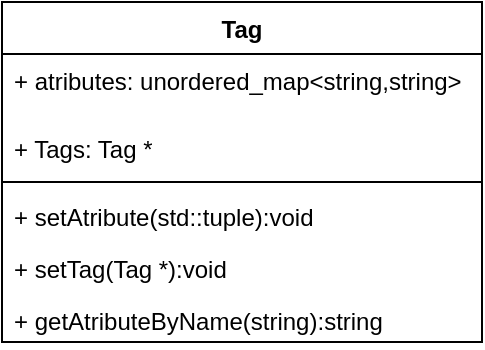 <mxfile version="21.8.2" type="github">
  <diagram id="C5RBs43oDa-KdzZeNtuy" name="Page-1">
    <mxGraphModel dx="808" dy="459" grid="1" gridSize="10" guides="1" tooltips="1" connect="1" arrows="1" fold="1" page="1" pageScale="1" pageWidth="827" pageHeight="1169" math="0" shadow="0">
      <root>
        <mxCell id="WIyWlLk6GJQsqaUBKTNV-0" />
        <mxCell id="WIyWlLk6GJQsqaUBKTNV-1" parent="WIyWlLk6GJQsqaUBKTNV-0" />
        <mxCell id="eqcukf8smh5cDQ7Ww91G-0" value="Tag" style="swimlane;fontStyle=1;align=center;verticalAlign=top;childLayout=stackLayout;horizontal=1;startSize=26;horizontalStack=0;resizeParent=1;resizeParentMax=0;resizeLast=0;collapsible=1;marginBottom=0;whiteSpace=wrap;html=1;" vertex="1" parent="WIyWlLk6GJQsqaUBKTNV-1">
          <mxGeometry x="260" y="260" width="240" height="170" as="geometry" />
        </mxCell>
        <mxCell id="eqcukf8smh5cDQ7Ww91G-1" value="+ atributes: unordered_map&amp;lt;string,string&amp;gt;" style="text;strokeColor=none;fillColor=none;align=left;verticalAlign=top;spacingLeft=4;spacingRight=4;overflow=hidden;rotatable=0;points=[[0,0.5],[1,0.5]];portConstraint=eastwest;whiteSpace=wrap;html=1;" vertex="1" parent="eqcukf8smh5cDQ7Ww91G-0">
          <mxGeometry y="26" width="240" height="34" as="geometry" />
        </mxCell>
        <mxCell id="eqcukf8smh5cDQ7Ww91G-5" value="+ Tags: Tag *" style="text;strokeColor=none;fillColor=none;align=left;verticalAlign=top;spacingLeft=4;spacingRight=4;overflow=hidden;rotatable=0;points=[[0,0.5],[1,0.5]];portConstraint=eastwest;whiteSpace=wrap;html=1;" vertex="1" parent="eqcukf8smh5cDQ7Ww91G-0">
          <mxGeometry y="60" width="240" height="26" as="geometry" />
        </mxCell>
        <mxCell id="eqcukf8smh5cDQ7Ww91G-2" value="" style="line;strokeWidth=1;fillColor=none;align=left;verticalAlign=middle;spacingTop=-1;spacingLeft=3;spacingRight=3;rotatable=0;labelPosition=right;points=[];portConstraint=eastwest;strokeColor=inherit;" vertex="1" parent="eqcukf8smh5cDQ7Ww91G-0">
          <mxGeometry y="86" width="240" height="8" as="geometry" />
        </mxCell>
        <mxCell id="eqcukf8smh5cDQ7Ww91G-3" value="+ setAtribute(std::tuple):void" style="text;strokeColor=none;fillColor=none;align=left;verticalAlign=top;spacingLeft=4;spacingRight=4;overflow=hidden;rotatable=0;points=[[0,0.5],[1,0.5]];portConstraint=eastwest;whiteSpace=wrap;html=1;" vertex="1" parent="eqcukf8smh5cDQ7Ww91G-0">
          <mxGeometry y="94" width="240" height="26" as="geometry" />
        </mxCell>
        <mxCell id="eqcukf8smh5cDQ7Ww91G-6" value="+ setTag(Tag *):void" style="text;strokeColor=none;fillColor=none;align=left;verticalAlign=top;spacingLeft=4;spacingRight=4;overflow=hidden;rotatable=0;points=[[0,0.5],[1,0.5]];portConstraint=eastwest;whiteSpace=wrap;html=1;" vertex="1" parent="eqcukf8smh5cDQ7Ww91G-0">
          <mxGeometry y="120" width="240" height="26" as="geometry" />
        </mxCell>
        <mxCell id="eqcukf8smh5cDQ7Ww91G-7" value="+ getAtributeByName(string):string" style="text;strokeColor=none;fillColor=none;align=left;verticalAlign=top;spacingLeft=4;spacingRight=4;overflow=hidden;rotatable=0;points=[[0,0.5],[1,0.5]];portConstraint=eastwest;whiteSpace=wrap;html=1;" vertex="1" parent="eqcukf8smh5cDQ7Ww91G-0">
          <mxGeometry y="146" width="240" height="24" as="geometry" />
        </mxCell>
      </root>
    </mxGraphModel>
  </diagram>
</mxfile>

